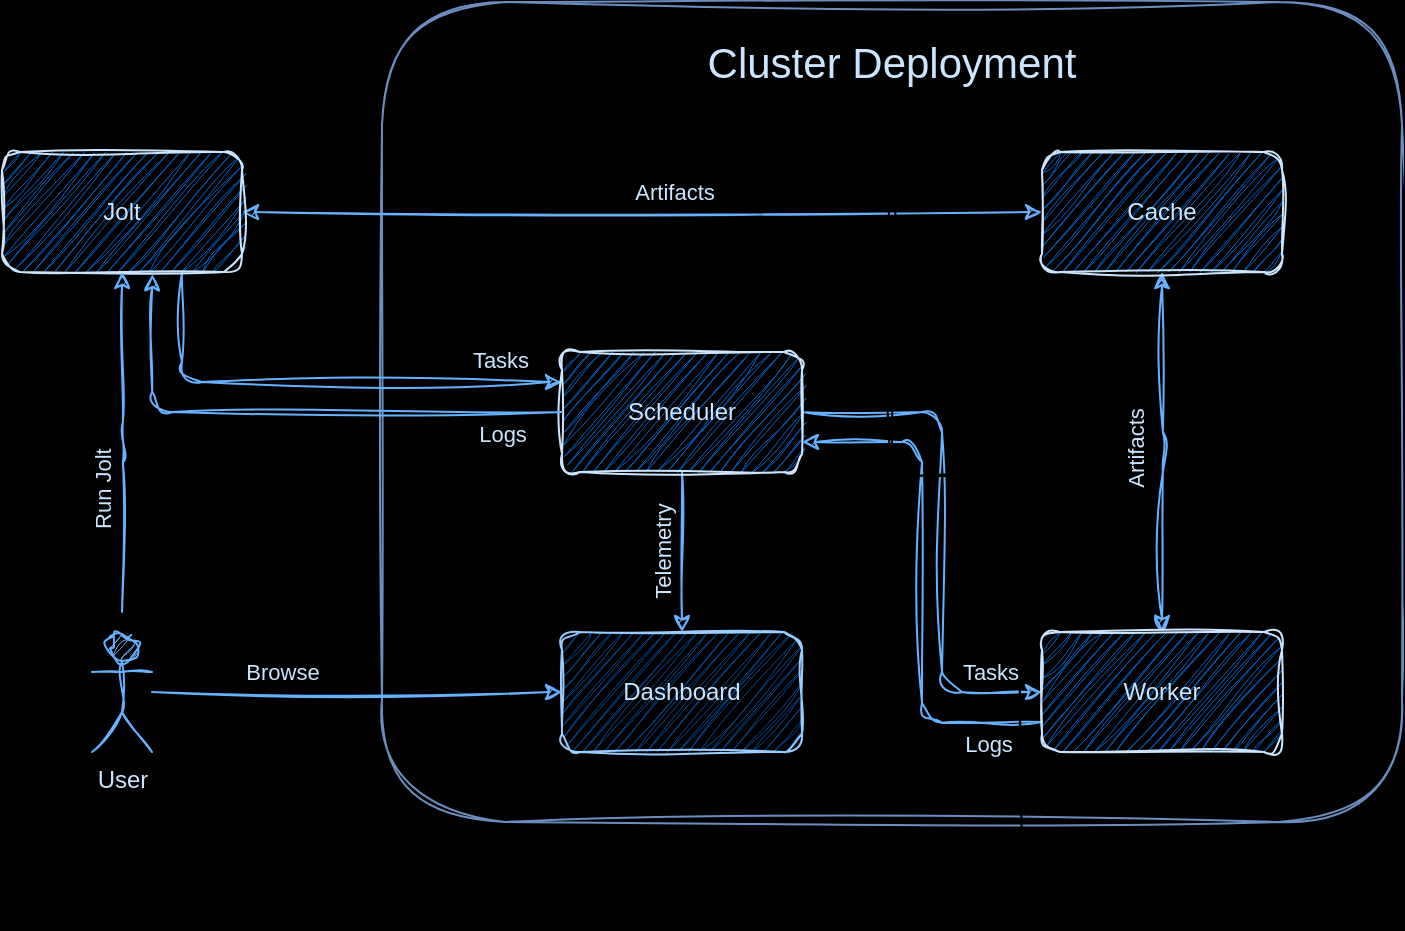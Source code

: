 <mxfile scale="1" border="10" version="23.1.5" type="device">
  <diagram name="Page-1" id="RrYua6j7JceoYOHsjbBR">
    <mxGraphModel dx="1434" dy="795" grid="1" gridSize="10" guides="1" tooltips="1" connect="1" arrows="1" fold="1" page="1" pageScale="1" pageWidth="850" pageHeight="1100" background="#000000" math="0" shadow="0">
      <root>
        <mxCell id="0" />
        <mxCell id="1" parent="0" />
        <mxCell id="2Zzr73AudTjnLfNn885l-13" value="" style="rounded=1;whiteSpace=wrap;html=1;labelBackgroundColor=none;sketch=1;curveFitting=1;jiggle=2;fillStyle=solid;fillColor=none;strokeColor=#6c8ebf;" parent="1" vertex="1">
          <mxGeometry x="270" y="130" width="510" height="410" as="geometry" />
        </mxCell>
        <mxCell id="2Zzr73AudTjnLfNn885l-7" style="edgeStyle=orthogonalEdgeStyle;rounded=1;orthogonalLoop=1;jettySize=auto;html=1;entryX=0;entryY=0.5;entryDx=0;entryDy=0;startArrow=classic;startFill=1;sketch=1;curveFitting=1;jiggle=2;labelBackgroundColor=none;fontColor=default;strokeColor=#66B2FF;" parent="1" source="2Zzr73AudTjnLfNn885l-1" target="2Zzr73AudTjnLfNn885l-6" edge="1">
          <mxGeometry relative="1" as="geometry" />
        </mxCell>
        <mxCell id="2Zzr73AudTjnLfNn885l-22" value="Artifacts" style="edgeLabel;html=1;align=center;verticalAlign=middle;resizable=0;points=[];rounded=1;sketch=1;hachureGap=4;jiggle=2;curveFitting=1;labelBackgroundColor=none;fontColor=#CCE5FF;" parent="2Zzr73AudTjnLfNn885l-7" vertex="1" connectable="0">
          <mxGeometry x="0.079" y="-4" relative="1" as="geometry">
            <mxPoint y="-14" as="offset" />
          </mxGeometry>
        </mxCell>
        <mxCell id="2Zzr73AudTjnLfNn885l-28" style="edgeStyle=orthogonalEdgeStyle;rounded=1;sketch=1;hachureGap=4;jiggle=2;curveFitting=1;orthogonalLoop=1;jettySize=auto;html=1;exitX=0.75;exitY=1;exitDx=0;exitDy=0;entryX=0;entryY=0.25;entryDx=0;entryDy=0;labelBackgroundColor=none;fontColor=#FFFFFF;strokeColor=#66B2FF;" parent="1" source="2Zzr73AudTjnLfNn885l-1" target="2Zzr73AudTjnLfNn885l-2" edge="1">
          <mxGeometry relative="1" as="geometry" />
        </mxCell>
        <mxCell id="2Zzr73AudTjnLfNn885l-1" value="Jolt" style="rounded=1;whiteSpace=wrap;html=1;sketch=1;curveFitting=1;jiggle=2;labelBackgroundColor=none;fontColor=#CCE5FF;strokeColor=#CCE5FF;fillColor=#0066CC;" parent="1" vertex="1">
          <mxGeometry x="80" y="205" width="120" height="60" as="geometry" />
        </mxCell>
        <mxCell id="2Zzr73AudTjnLfNn885l-9" style="edgeStyle=orthogonalEdgeStyle;rounded=1;orthogonalLoop=1;jettySize=auto;html=1;entryX=0;entryY=0.5;entryDx=0;entryDy=0;sketch=1;curveFitting=1;jiggle=2;labelBackgroundColor=none;fontColor=default;strokeColor=#66B2FF;" parent="1" source="2Zzr73AudTjnLfNn885l-2" edge="1">
          <mxGeometry relative="1" as="geometry">
            <mxPoint x="600" y="475.0" as="targetPoint" />
            <Array as="points">
              <mxPoint x="550" y="335" />
              <mxPoint x="550" y="475" />
            </Array>
          </mxGeometry>
        </mxCell>
        <mxCell id="2Zzr73AudTjnLfNn885l-24" value="Tasks" style="edgeLabel;html=1;align=center;verticalAlign=middle;resizable=0;points=[];rounded=1;sketch=1;hachureGap=4;jiggle=2;curveFitting=1;labelBackgroundColor=none;" parent="2Zzr73AudTjnLfNn885l-9" vertex="1" connectable="0">
          <mxGeometry x="-0.055" y="3" relative="1" as="geometry">
            <mxPoint x="27" y="77" as="offset" />
          </mxGeometry>
        </mxCell>
        <mxCell id="2Zzr73AudTjnLfNn885l-16" style="edgeStyle=orthogonalEdgeStyle;rounded=1;orthogonalLoop=1;jettySize=auto;html=1;entryX=0.5;entryY=0;entryDx=0;entryDy=0;sketch=1;curveFitting=1;jiggle=2;labelBackgroundColor=none;fontColor=#FFFFFF;strokeColor=#66B2FF;" parent="1" source="2Zzr73AudTjnLfNn885l-2" target="2Zzr73AudTjnLfNn885l-12" edge="1">
          <mxGeometry relative="1" as="geometry" />
        </mxCell>
        <mxCell id="2Zzr73AudTjnLfNn885l-35" value="Telemetry" style="edgeLabel;html=1;align=center;verticalAlign=middle;resizable=0;points=[];rounded=1;sketch=1;hachureGap=4;jiggle=2;curveFitting=1;rotation=-90;labelBackgroundColor=none;fontColor=#CCE5FF;" parent="2Zzr73AudTjnLfNn885l-16" vertex="1" connectable="0">
          <mxGeometry x="-0.196" y="1" relative="1" as="geometry">
            <mxPoint x="-11" y="8" as="offset" />
          </mxGeometry>
        </mxCell>
        <mxCell id="2Zzr73AudTjnLfNn885l-2" value="Scheduler" style="rounded=1;whiteSpace=wrap;html=1;sketch=1;curveFitting=1;jiggle=2;labelBackgroundColor=none;fillColor=#0066CC;strokeColor=#CCE5FF;fontColor=#CCE5FF;" parent="1" vertex="1">
          <mxGeometry x="360" y="305" width="120" height="60" as="geometry" />
        </mxCell>
        <mxCell id="2Zzr73AudTjnLfNn885l-11" style="edgeStyle=orthogonalEdgeStyle;rounded=1;orthogonalLoop=1;jettySize=auto;html=1;startArrow=classic;startFill=1;sketch=1;curveFitting=1;jiggle=2;labelBackgroundColor=none;fontColor=default;strokeColor=#66B2FF;" parent="1" target="2Zzr73AudTjnLfNn885l-6" edge="1">
          <mxGeometry relative="1" as="geometry">
            <mxPoint x="660" y="445.0" as="sourcePoint" />
          </mxGeometry>
        </mxCell>
        <mxCell id="2Zzr73AudTjnLfNn885l-23" value="Artifacts" style="edgeLabel;html=1;align=center;verticalAlign=middle;resizable=0;points=[];rounded=1;sketch=1;hachureGap=4;jiggle=2;curveFitting=1;rotation=-90;labelBackgroundColor=none;fontColor=#CCE5FF;" parent="2Zzr73AudTjnLfNn885l-11" vertex="1" connectable="0">
          <mxGeometry x="-0.024" relative="1" as="geometry">
            <mxPoint x="-14" y="-3" as="offset" />
          </mxGeometry>
        </mxCell>
        <mxCell id="2Zzr73AudTjnLfNn885l-25" style="edgeStyle=orthogonalEdgeStyle;rounded=1;sketch=1;hachureGap=4;jiggle=2;curveFitting=1;orthogonalLoop=1;jettySize=auto;html=1;exitX=0;exitY=0.75;exitDx=0;exitDy=0;entryX=1;entryY=0.75;entryDx=0;entryDy=0;labelBackgroundColor=none;fontColor=default;strokeColor=#66B2FF;" parent="1" target="2Zzr73AudTjnLfNn885l-2" edge="1">
          <mxGeometry relative="1" as="geometry">
            <mxPoint x="600" y="490.0" as="sourcePoint" />
          </mxGeometry>
        </mxCell>
        <mxCell id="2Zzr73AudTjnLfNn885l-26" value="Logs" style="edgeLabel;html=1;align=center;verticalAlign=middle;resizable=0;points=[];rounded=1;sketch=1;hachureGap=4;jiggle=2;curveFitting=1;rotation=0;labelBackgroundColor=none;" parent="2Zzr73AudTjnLfNn885l-25" vertex="1" connectable="0">
          <mxGeometry x="0.07" y="1" relative="1" as="geometry">
            <mxPoint x="41" y="94" as="offset" />
          </mxGeometry>
        </mxCell>
        <mxCell id="2Zzr73AudTjnLfNn885l-5" value="&lt;font&gt;Worker&lt;/font&gt;" style="rounded=1;whiteSpace=wrap;html=1;sketch=1;curveFitting=1;jiggle=2;labelBackgroundColor=none;fillColor=#0066CC;fillStyle=auto;strokeColor=#CCE5FF;fontColor=#CCE5FF;gradientColor=none;" parent="1" vertex="1">
          <mxGeometry x="600" y="445" width="120" height="60" as="geometry" />
        </mxCell>
        <mxCell id="2Zzr73AudTjnLfNn885l-6" value="Cache" style="rounded=1;whiteSpace=wrap;html=1;sketch=1;curveFitting=1;jiggle=2;labelBackgroundColor=none;fontColor=#CCE5FF;strokeColor=#CCE5FF;fillColor=#0066CC;" parent="1" vertex="1">
          <mxGeometry x="600" y="205" width="120" height="60" as="geometry" />
        </mxCell>
        <mxCell id="2Zzr73AudTjnLfNn885l-12" value="Dashboard" style="rounded=1;whiteSpace=wrap;html=1;sketch=1;curveFitting=1;jiggle=2;labelBackgroundColor=none;fillColor=#004C99;fontColor=#CCE5FF;labelBorderColor=none;strokeColor=#99CCFF;" parent="1" vertex="1">
          <mxGeometry x="360" y="445" width="120" height="60" as="geometry" />
        </mxCell>
        <mxCell id="2Zzr73AudTjnLfNn885l-20" style="edgeStyle=orthogonalEdgeStyle;rounded=1;sketch=1;hachureGap=4;jiggle=2;curveFitting=1;orthogonalLoop=1;jettySize=auto;html=1;entryX=0.5;entryY=1;entryDx=0;entryDy=0;labelBackgroundColor=none;fontColor=default;strokeColor=#66B2FF;" parent="1" target="2Zzr73AudTjnLfNn885l-1" edge="1">
          <mxGeometry relative="1" as="geometry">
            <mxPoint x="140" y="435" as="sourcePoint" />
          </mxGeometry>
        </mxCell>
        <mxCell id="2Zzr73AudTjnLfNn885l-33" value="Run Jolt" style="edgeLabel;html=1;align=center;verticalAlign=middle;resizable=0;points=[];rounded=1;sketch=1;hachureGap=4;jiggle=2;curveFitting=1;rotation=-90;labelBackgroundColor=none;" parent="2Zzr73AudTjnLfNn885l-20" vertex="1" connectable="0">
          <mxGeometry x="-0.143" y="-2" relative="1" as="geometry">
            <mxPoint x="-17" y="23" as="offset" />
          </mxGeometry>
        </mxCell>
        <mxCell id="2Zzr73AudTjnLfNn885l-40" value="Run Jolt" style="edgeLabel;html=1;align=center;verticalAlign=middle;resizable=0;points=[];sketch=1;hachureGap=4;jiggle=2;curveFitting=1;labelBackgroundColor=none;fontColor=#CCE5FF;rotation=-90;" parent="2Zzr73AudTjnLfNn885l-20" vertex="1" connectable="0">
          <mxGeometry x="-0.361" relative="1" as="geometry">
            <mxPoint x="-10" y="-6" as="offset" />
          </mxGeometry>
        </mxCell>
        <mxCell id="2Zzr73AudTjnLfNn885l-21" style="edgeStyle=orthogonalEdgeStyle;rounded=1;sketch=1;hachureGap=4;jiggle=2;curveFitting=1;orthogonalLoop=1;jettySize=auto;html=1;labelBackgroundColor=none;fontColor=default;strokeColor=#66B2FF;" parent="1" source="2Zzr73AudTjnLfNn885l-18" target="2Zzr73AudTjnLfNn885l-12" edge="1">
          <mxGeometry relative="1" as="geometry" />
        </mxCell>
        <mxCell id="2Zzr73AudTjnLfNn885l-34" value="Browse" style="edgeLabel;html=1;align=center;verticalAlign=middle;resizable=0;points=[];rounded=1;sketch=1;hachureGap=4;jiggle=2;curveFitting=1;labelBackgroundColor=none;" parent="2Zzr73AudTjnLfNn885l-21" vertex="1" connectable="0">
          <mxGeometry x="-0.642" y="1" relative="1" as="geometry">
            <mxPoint x="128" y="-9" as="offset" />
          </mxGeometry>
        </mxCell>
        <mxCell id="2Zzr73AudTjnLfNn885l-39" value="Browse" style="edgeLabel;html=1;align=center;verticalAlign=middle;resizable=0;points=[];sketch=1;hachureGap=4;jiggle=2;curveFitting=1;labelBackgroundColor=none;fontColor=#CCE5FF;" parent="2Zzr73AudTjnLfNn885l-21" vertex="1" connectable="0">
          <mxGeometry x="-0.228" y="2" relative="1" as="geometry">
            <mxPoint x="-14" y="-8" as="offset" />
          </mxGeometry>
        </mxCell>
        <mxCell id="2Zzr73AudTjnLfNn885l-37" value="" style="edgeStyle=orthogonalEdgeStyle;rounded=0;sketch=1;hachureGap=4;jiggle=2;curveFitting=1;orthogonalLoop=1;jettySize=auto;html=1;" parent="1" source="2Zzr73AudTjnLfNn885l-18" edge="1">
          <mxGeometry relative="1" as="geometry">
            <mxPoint x="140" y="585" as="targetPoint" />
          </mxGeometry>
        </mxCell>
        <mxCell id="2Zzr73AudTjnLfNn885l-38" value="" style="edgeStyle=orthogonalEdgeStyle;rounded=0;sketch=1;hachureGap=4;jiggle=2;curveFitting=1;orthogonalLoop=1;jettySize=auto;html=1;" parent="1" source="2Zzr73AudTjnLfNn885l-18" edge="1">
          <mxGeometry relative="1" as="geometry">
            <mxPoint x="140" y="585" as="targetPoint" />
          </mxGeometry>
        </mxCell>
        <mxCell id="2Zzr73AudTjnLfNn885l-18" value="User" style="shape=umlActor;verticalLabelPosition=bottom;verticalAlign=top;html=1;outlineConnect=0;rounded=1;sketch=1;hachureGap=4;jiggle=2;curveFitting=1;labelBackgroundColor=none;fontColor=#CCE5FF;strokeColor=#66B2FF;fillColor=#66B2FF;fillStyle=hachure;" parent="1" vertex="1">
          <mxGeometry x="125" y="445" width="30" height="60" as="geometry" />
        </mxCell>
        <mxCell id="2Zzr73AudTjnLfNn885l-29" style="edgeStyle=orthogonalEdgeStyle;rounded=1;sketch=1;hachureGap=4;jiggle=2;curveFitting=1;orthogonalLoop=1;jettySize=auto;html=1;entryX=0.626;entryY=1.019;entryDx=0;entryDy=0;entryPerimeter=0;labelBackgroundColor=none;fontColor=#FFFFFF;strokeColor=#66B2FF;" parent="1" source="2Zzr73AudTjnLfNn885l-2" target="2Zzr73AudTjnLfNn885l-1" edge="1">
          <mxGeometry relative="1" as="geometry" />
        </mxCell>
        <mxCell id="2Zzr73AudTjnLfNn885l-30" value="Logs" style="edgeLabel;html=1;align=center;verticalAlign=middle;resizable=0;points=[];rounded=1;sketch=1;hachureGap=4;jiggle=2;curveFitting=1;labelBackgroundColor=none;fontColor=#CCE5FF;" parent="2Zzr73AudTjnLfNn885l-29" vertex="1" connectable="0">
          <mxGeometry x="-0.108" y="-1" relative="1" as="geometry">
            <mxPoint x="335" y="167" as="offset" />
          </mxGeometry>
        </mxCell>
        <mxCell id="2Zzr73AudTjnLfNn885l-31" value="Tasks" style="edgeLabel;html=1;align=center;verticalAlign=middle;resizable=0;points=[];rounded=1;sketch=1;hachureGap=4;jiggle=2;curveFitting=1;labelBackgroundColor=none;fontColor=#CCE5FF;" parent="1" vertex="1" connectable="0">
          <mxGeometry x="328.996" y="308.998" as="geometry" />
        </mxCell>
        <mxCell id="2Zzr73AudTjnLfNn885l-44" value="" style="edgeStyle=orthogonalEdgeStyle;rounded=0;sketch=1;hachureGap=4;jiggle=2;curveFitting=1;orthogonalLoop=1;jettySize=auto;html=1;" parent="1" target="2Zzr73AudTjnLfNn885l-43" edge="1">
          <mxGeometry relative="1" as="geometry">
            <mxPoint x="590" y="560.0" as="sourcePoint" />
          </mxGeometry>
        </mxCell>
        <mxCell id="2Zzr73AudTjnLfNn885l-43" value="Cluster Deployment" style="text;html=1;align=center;verticalAlign=middle;whiteSpace=wrap;rounded=0;fontColor=#CCE5FF;fontSize=21;" parent="1" vertex="1">
          <mxGeometry x="390" y="145" width="270" height="30" as="geometry" />
        </mxCell>
        <mxCell id="_p534MSHlu6VAAdcpssb-2" value="Tasks" style="edgeLabel;html=1;align=center;verticalAlign=middle;resizable=0;points=[];rounded=1;sketch=1;hachureGap=4;jiggle=2;curveFitting=1;labelBackgroundColor=none;fontColor=#CCE5FF;" parent="1" vertex="1" connectable="0">
          <mxGeometry x="416.996" y="458.998" as="geometry">
            <mxPoint x="157" y="6" as="offset" />
          </mxGeometry>
        </mxCell>
        <mxCell id="_p534MSHlu6VAAdcpssb-3" value="Logs" style="edgeLabel;html=1;align=center;verticalAlign=middle;resizable=0;points=[];rounded=1;sketch=1;hachureGap=4;jiggle=2;curveFitting=1;labelBackgroundColor=none;fontColor=#CCE5FF;" parent="1" vertex="1" connectable="0">
          <mxGeometry x="573" y="502" as="geometry">
            <mxPoint x="-243" y="-156" as="offset" />
          </mxGeometry>
        </mxCell>
      </root>
    </mxGraphModel>
  </diagram>
</mxfile>
